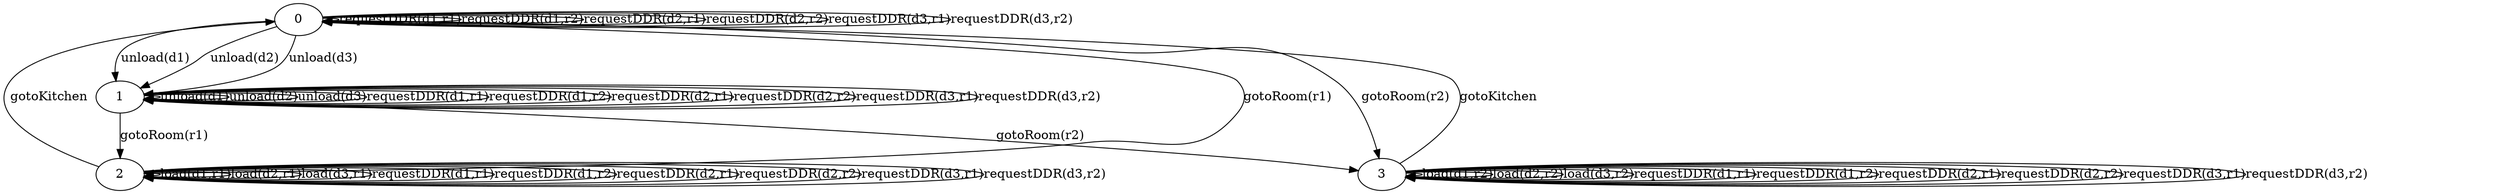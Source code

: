 digraph G {
	0;
	1;
	2;
	3;
	0 -> 1 [label="unload(d1)"];
	0 -> 1 [label="unload(d2)"];
	0 -> 1 [label="unload(d3)"];
	0 -> 2 [label="gotoRoom(r1)"];
	0 -> 3 [label="gotoRoom(r2)"];
	0 -> 0 [label="requestDDR(d1,r1)"];
	0 -> 0 [label="requestDDR(d1,r2)"];
	0 -> 0 [label="requestDDR(d2,r1)"];
	0 -> 0 [label="requestDDR(d2,r2)"];
	0 -> 0 [label="requestDDR(d3,r1)"];
	0 -> 0 [label="requestDDR(d3,r2)"];
	1 -> 1 [label="unload(d1)"];
	1 -> 1 [label="unload(d2)"];
	1 -> 1 [label="unload(d3)"];
	1 -> 2 [label="gotoRoom(r1)"];
	1 -> 3 [label="gotoRoom(r2)"];
	1 -> 1 [label="requestDDR(d1,r1)"];
	1 -> 1 [label="requestDDR(d1,r2)"];
	1 -> 1 [label="requestDDR(d2,r1)"];
	1 -> 1 [label="requestDDR(d2,r2)"];
	1 -> 1 [label="requestDDR(d3,r1)"];
	1 -> 1 [label="requestDDR(d3,r2)"];
	2 -> 2 [label="load(d1,r1)"];
	2 -> 2 [label="load(d2,r1)"];
	2 -> 2 [label="load(d3,r1)"];
	2 -> 0 [label="gotoKitchen"];
	2 -> 2 [label="requestDDR(d1,r1)"];
	2 -> 2 [label="requestDDR(d1,r2)"];
	2 -> 2 [label="requestDDR(d2,r1)"];
	2 -> 2 [label="requestDDR(d2,r2)"];
	2 -> 2 [label="requestDDR(d3,r1)"];
	2 -> 2 [label="requestDDR(d3,r2)"];
	3 -> 3 [label="load(d1,r2)"];
	3 -> 3 [label="load(d2,r2)"];
	3 -> 3 [label="load(d3,r2)"];
	3 -> 0 [label="gotoKitchen"];
	3 -> 3 [label="requestDDR(d1,r1)"];
	3 -> 3 [label="requestDDR(d1,r2)"];
	3 -> 3 [label="requestDDR(d2,r1)"];
	3 -> 3 [label="requestDDR(d2,r2)"];
	3 -> 3 [label="requestDDR(d3,r1)"];
	3 -> 3 [label="requestDDR(d3,r2)"];
}

